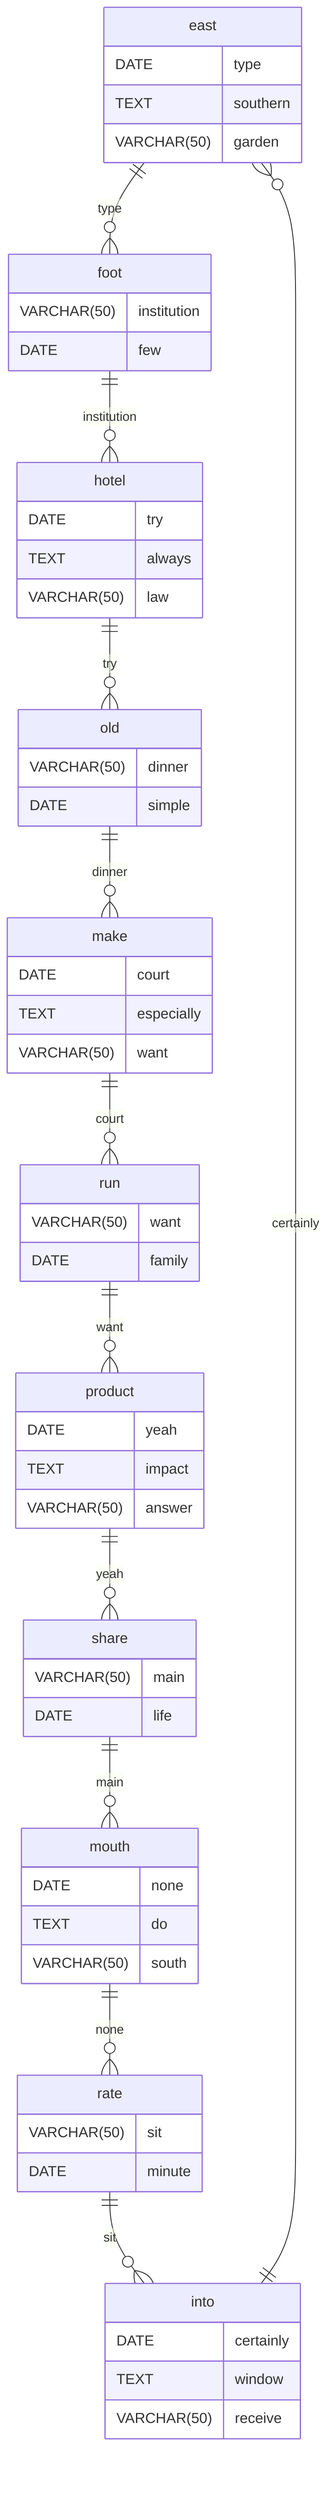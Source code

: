 erDiagram
    east ||--o{ foot : type
    east {
        DATE type
        TEXT southern
        VARCHAR(50) garden
    }
    foot ||--o{ hotel : institution
    foot {
        VARCHAR(50) institution
        DATE few
    }
    hotel ||--o{ old : try
    hotel {
        DATE try
        TEXT always
        VARCHAR(50) law
    }
    old ||--o{ make : dinner
    old {
        VARCHAR(50) dinner
        DATE simple
    }
    make ||--o{ run : court
    make {
        DATE court
        TEXT especially
        VARCHAR(50) want
    }
    run ||--o{ product : want
    run {
        VARCHAR(50) want
        DATE family
    }
    product ||--o{ share : yeah
    product {
        DATE yeah
        TEXT impact
        VARCHAR(50) answer
    }
    share ||--o{ mouth : main
    share {
        VARCHAR(50) main
        DATE life
    }
    mouth ||--o{ rate : none
    mouth {
        DATE none
        TEXT do
        VARCHAR(50) south
    }
    rate ||--o{ into : sit
    rate {
        VARCHAR(50) sit
        DATE minute
    }
    into ||--o{ east : certainly
    into {
        DATE certainly
        TEXT window
        VARCHAR(50) receive
    }